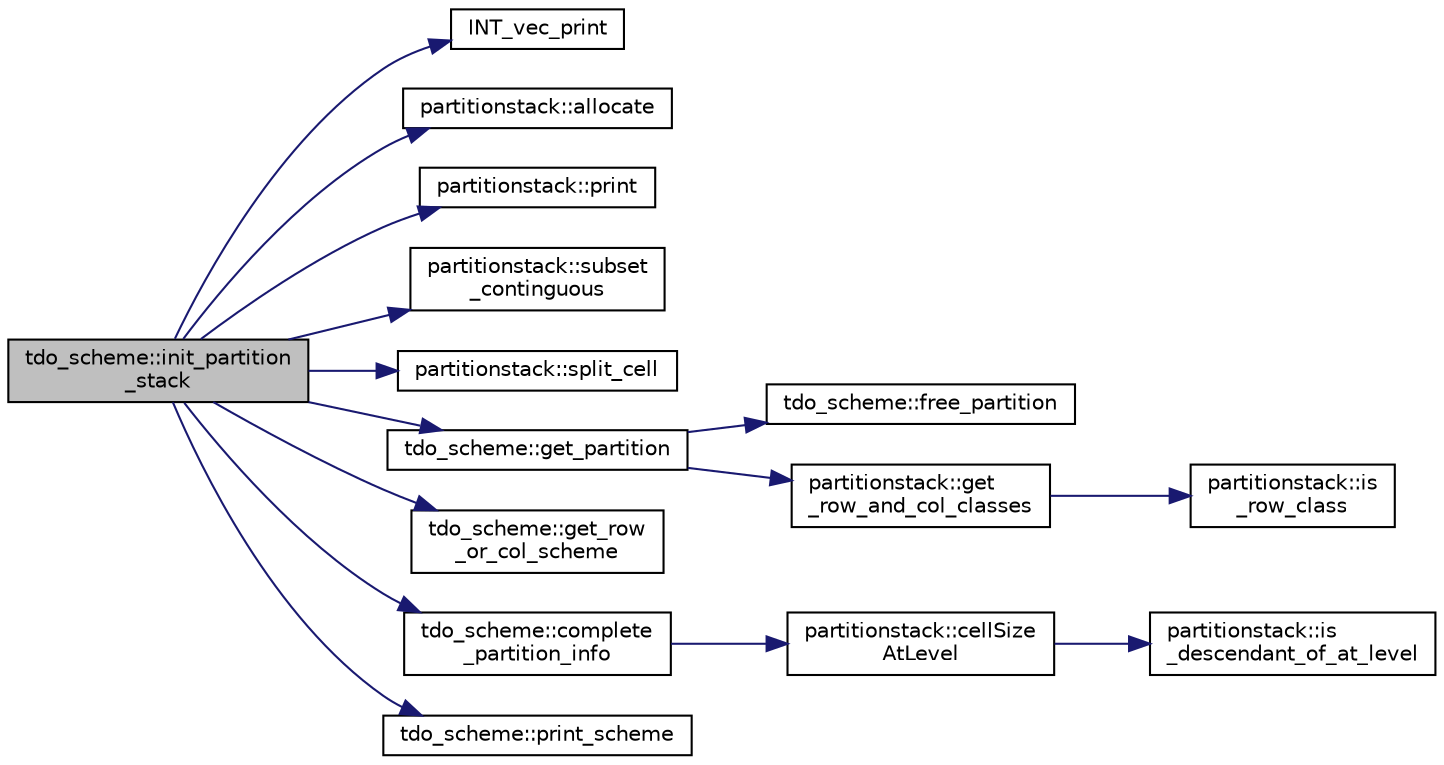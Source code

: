 digraph "tdo_scheme::init_partition_stack"
{
  edge [fontname="Helvetica",fontsize="10",labelfontname="Helvetica",labelfontsize="10"];
  node [fontname="Helvetica",fontsize="10",shape=record];
  rankdir="LR";
  Node120 [label="tdo_scheme::init_partition\l_stack",height=0.2,width=0.4,color="black", fillcolor="grey75", style="filled", fontcolor="black"];
  Node120 -> Node121 [color="midnightblue",fontsize="10",style="solid",fontname="Helvetica"];
  Node121 [label="INT_vec_print",height=0.2,width=0.4,color="black", fillcolor="white", style="filled",URL="$df/dbf/sajeeb_8_c.html#a79a5901af0b47dd0d694109543c027fe"];
  Node120 -> Node122 [color="midnightblue",fontsize="10",style="solid",fontname="Helvetica"];
  Node122 [label="partitionstack::allocate",height=0.2,width=0.4,color="black", fillcolor="white", style="filled",URL="$d3/d87/classpartitionstack.html#a8ff49c4bd001383eb1f9f0d9bbb01c05"];
  Node120 -> Node123 [color="midnightblue",fontsize="10",style="solid",fontname="Helvetica"];
  Node123 [label="partitionstack::print",height=0.2,width=0.4,color="black", fillcolor="white", style="filled",URL="$d3/d87/classpartitionstack.html#aabacee6e58ddb0d6ee46a47f714edfbb"];
  Node120 -> Node124 [color="midnightblue",fontsize="10",style="solid",fontname="Helvetica"];
  Node124 [label="partitionstack::subset\l_continguous",height=0.2,width=0.4,color="black", fillcolor="white", style="filled",URL="$d3/d87/classpartitionstack.html#a9a58475ddfa123b384ff187b290fa37c"];
  Node120 -> Node125 [color="midnightblue",fontsize="10",style="solid",fontname="Helvetica"];
  Node125 [label="partitionstack::split_cell",height=0.2,width=0.4,color="black", fillcolor="white", style="filled",URL="$d3/d87/classpartitionstack.html#aafceac783d21309e491df61254f41244"];
  Node120 -> Node126 [color="midnightblue",fontsize="10",style="solid",fontname="Helvetica"];
  Node126 [label="tdo_scheme::get_partition",height=0.2,width=0.4,color="black", fillcolor="white", style="filled",URL="$d7/dbc/classtdo__scheme.html#af6f141b86e464a6be4238b84b05a59c4"];
  Node126 -> Node127 [color="midnightblue",fontsize="10",style="solid",fontname="Helvetica"];
  Node127 [label="tdo_scheme::free_partition",height=0.2,width=0.4,color="black", fillcolor="white", style="filled",URL="$d7/dbc/classtdo__scheme.html#aea7a33fd0b9b11013f772f578f21c3fb"];
  Node126 -> Node128 [color="midnightblue",fontsize="10",style="solid",fontname="Helvetica"];
  Node128 [label="partitionstack::get\l_row_and_col_classes",height=0.2,width=0.4,color="black", fillcolor="white", style="filled",URL="$d3/d87/classpartitionstack.html#a127a6965905c3f08c50ee09a100cb465"];
  Node128 -> Node129 [color="midnightblue",fontsize="10",style="solid",fontname="Helvetica"];
  Node129 [label="partitionstack::is\l_row_class",height=0.2,width=0.4,color="black", fillcolor="white", style="filled",URL="$d3/d87/classpartitionstack.html#ad8497b40f1c327d3eb2fb2b993d88bb7"];
  Node120 -> Node130 [color="midnightblue",fontsize="10",style="solid",fontname="Helvetica"];
  Node130 [label="tdo_scheme::get_row\l_or_col_scheme",height=0.2,width=0.4,color="black", fillcolor="white", style="filled",URL="$d7/dbc/classtdo__scheme.html#a8abe612cd722a42da85178d8ff577e54"];
  Node120 -> Node131 [color="midnightblue",fontsize="10",style="solid",fontname="Helvetica"];
  Node131 [label="tdo_scheme::complete\l_partition_info",height=0.2,width=0.4,color="black", fillcolor="white", style="filled",URL="$d7/dbc/classtdo__scheme.html#a2474c22639d8963a90448ab2686ac449"];
  Node131 -> Node132 [color="midnightblue",fontsize="10",style="solid",fontname="Helvetica"];
  Node132 [label="partitionstack::cellSize\lAtLevel",height=0.2,width=0.4,color="black", fillcolor="white", style="filled",URL="$d3/d87/classpartitionstack.html#a45dbe0a5e1542ef41bf548c619da17b3"];
  Node132 -> Node133 [color="midnightblue",fontsize="10",style="solid",fontname="Helvetica"];
  Node133 [label="partitionstack::is\l_descendant_of_at_level",height=0.2,width=0.4,color="black", fillcolor="white", style="filled",URL="$d3/d87/classpartitionstack.html#a9342195487ada674e013bd207638c6e3"];
  Node120 -> Node134 [color="midnightblue",fontsize="10",style="solid",fontname="Helvetica"];
  Node134 [label="tdo_scheme::print_scheme",height=0.2,width=0.4,color="black", fillcolor="white", style="filled",URL="$d7/dbc/classtdo__scheme.html#af3d21e7abf7ef3b83d9ead5629687634"];
}
